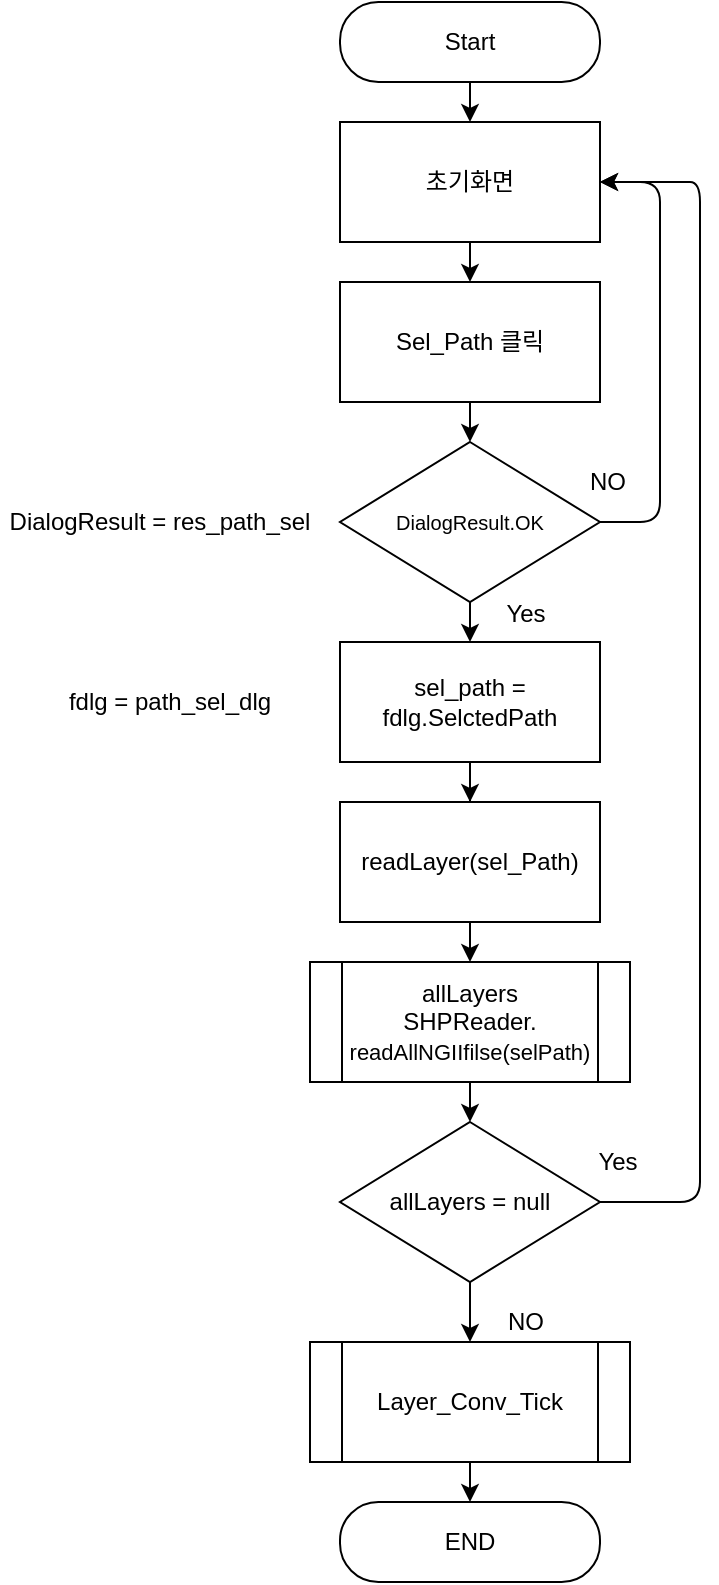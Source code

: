 <mxfile version="14.4.2" type="device"><diagram id="C5RBs43oDa-KdzZeNtuy" name="Page-1"><mxGraphModel dx="1185" dy="662" grid="1" gridSize="10" guides="1" tooltips="1" connect="1" arrows="1" fold="1" page="1" pageScale="1" pageWidth="827" pageHeight="1169" math="0" shadow="0"><root><mxCell id="WIyWlLk6GJQsqaUBKTNV-0"/><mxCell id="WIyWlLk6GJQsqaUBKTNV-1" parent="WIyWlLk6GJQsqaUBKTNV-0"/><mxCell id="26fbEeKkI61oeNImLfyG-6" style="edgeStyle=orthogonalEdgeStyle;rounded=0;orthogonalLoop=1;jettySize=auto;html=1;exitX=0.5;exitY=1;exitDx=0;exitDy=0;entryX=0.5;entryY=0;entryDx=0;entryDy=0;" edge="1" parent="WIyWlLk6GJQsqaUBKTNV-1" source="WIyWlLk6GJQsqaUBKTNV-3" target="26fbEeKkI61oeNImLfyG-2"><mxGeometry relative="1" as="geometry"/></mxCell><mxCell id="WIyWlLk6GJQsqaUBKTNV-3" value="Start" style="rounded=1;whiteSpace=wrap;html=1;fontSize=12;glass=0;strokeWidth=1;shadow=0;arcSize=48;" parent="WIyWlLk6GJQsqaUBKTNV-1" vertex="1"><mxGeometry x="280" y="80" width="130" height="40" as="geometry"/></mxCell><mxCell id="26fbEeKkI61oeNImLfyG-10" style="edgeStyle=orthogonalEdgeStyle;rounded=0;orthogonalLoop=1;jettySize=auto;html=1;exitX=0.5;exitY=1;exitDx=0;exitDy=0;entryX=0.5;entryY=0;entryDx=0;entryDy=0;" edge="1" parent="WIyWlLk6GJQsqaUBKTNV-1" source="26fbEeKkI61oeNImLfyG-2" target="26fbEeKkI61oeNImLfyG-8"><mxGeometry relative="1" as="geometry"/></mxCell><mxCell id="26fbEeKkI61oeNImLfyG-2" value="초기화면" style="rounded=0;whiteSpace=wrap;html=1;" vertex="1" parent="WIyWlLk6GJQsqaUBKTNV-1"><mxGeometry x="280" y="140" width="130" height="60" as="geometry"/></mxCell><mxCell id="26fbEeKkI61oeNImLfyG-4" value="&lt;font style=&quot;font-size: 10px&quot;&gt;DialogResult.OK&lt;br&gt;&lt;/font&gt;" style="rhombus;whiteSpace=wrap;html=1;" vertex="1" parent="WIyWlLk6GJQsqaUBKTNV-1"><mxGeometry x="280" y="300" width="130" height="80" as="geometry"/></mxCell><mxCell id="26fbEeKkI61oeNImLfyG-11" style="edgeStyle=orthogonalEdgeStyle;rounded=0;orthogonalLoop=1;jettySize=auto;html=1;exitX=0.5;exitY=1;exitDx=0;exitDy=0;entryX=0.5;entryY=0;entryDx=0;entryDy=0;" edge="1" parent="WIyWlLk6GJQsqaUBKTNV-1" source="26fbEeKkI61oeNImLfyG-8" target="26fbEeKkI61oeNImLfyG-4"><mxGeometry relative="1" as="geometry"/></mxCell><mxCell id="26fbEeKkI61oeNImLfyG-8" value="Sel_Path 클릭" style="rounded=0;whiteSpace=wrap;html=1;" vertex="1" parent="WIyWlLk6GJQsqaUBKTNV-1"><mxGeometry x="280" y="220" width="130" height="60" as="geometry"/></mxCell><mxCell id="26fbEeKkI61oeNImLfyG-14" value="NO" style="text;html=1;strokeColor=none;fillColor=none;align=center;verticalAlign=middle;whiteSpace=wrap;rounded=0;" vertex="1" parent="WIyWlLk6GJQsqaUBKTNV-1"><mxGeometry x="399" y="310" width="30" height="20" as="geometry"/></mxCell><mxCell id="26fbEeKkI61oeNImLfyG-17" value="" style="endArrow=classic;html=1;entryX=1;entryY=0.5;entryDx=0;entryDy=0;exitX=1;exitY=0.5;exitDx=0;exitDy=0;" edge="1" parent="WIyWlLk6GJQsqaUBKTNV-1" source="26fbEeKkI61oeNImLfyG-4" target="26fbEeKkI61oeNImLfyG-2"><mxGeometry width="50" height="50" relative="1" as="geometry"><mxPoint x="400" y="340" as="sourcePoint"/><mxPoint x="460" y="270" as="targetPoint"/><Array as="points"><mxPoint x="440" y="340"/><mxPoint x="440" y="170"/></Array></mxGeometry></mxCell><mxCell id="26fbEeKkI61oeNImLfyG-18" value="" style="endArrow=classic;html=1;exitX=0.5;exitY=1;exitDx=0;exitDy=0;entryX=0.5;entryY=0;entryDx=0;entryDy=0;" edge="1" parent="WIyWlLk6GJQsqaUBKTNV-1" source="26fbEeKkI61oeNImLfyG-4" target="26fbEeKkI61oeNImLfyG-19"><mxGeometry width="50" height="50" relative="1" as="geometry"><mxPoint x="410" y="380" as="sourcePoint"/><mxPoint x="344" y="400" as="targetPoint"/></mxGeometry></mxCell><mxCell id="26fbEeKkI61oeNImLfyG-24" value="" style="edgeStyle=orthogonalEdgeStyle;rounded=0;orthogonalLoop=1;jettySize=auto;html=1;" edge="1" parent="WIyWlLk6GJQsqaUBKTNV-1" source="26fbEeKkI61oeNImLfyG-19" target="26fbEeKkI61oeNImLfyG-23"><mxGeometry relative="1" as="geometry"/></mxCell><mxCell id="26fbEeKkI61oeNImLfyG-19" value="sel_path = fdlg.SelctedPath" style="rounded=0;whiteSpace=wrap;html=1;" vertex="1" parent="WIyWlLk6GJQsqaUBKTNV-1"><mxGeometry x="280" y="400" width="130" height="60" as="geometry"/></mxCell><mxCell id="26fbEeKkI61oeNImLfyG-22" value="fdlg = path_sel_dlg" style="text;html=1;strokeColor=none;fillColor=none;align=center;verticalAlign=middle;whiteSpace=wrap;rounded=0;" vertex="1" parent="WIyWlLk6GJQsqaUBKTNV-1"><mxGeometry x="130" y="420" width="130" height="20" as="geometry"/></mxCell><mxCell id="26fbEeKkI61oeNImLfyG-23" value="readLayer(sel_Path)" style="whiteSpace=wrap;html=1;rounded=0;" vertex="1" parent="WIyWlLk6GJQsqaUBKTNV-1"><mxGeometry x="280" y="480" width="130" height="60" as="geometry"/></mxCell><mxCell id="26fbEeKkI61oeNImLfyG-27" value="Yes" style="text;html=1;strokeColor=none;fillColor=none;align=center;verticalAlign=middle;whiteSpace=wrap;rounded=0;" vertex="1" parent="WIyWlLk6GJQsqaUBKTNV-1"><mxGeometry x="353" y="376" width="40" height="20" as="geometry"/></mxCell><mxCell id="26fbEeKkI61oeNImLfyG-28" value="DialogResult = res_path_sel" style="text;html=1;strokeColor=none;fillColor=none;align=center;verticalAlign=middle;whiteSpace=wrap;rounded=0;" vertex="1" parent="WIyWlLk6GJQsqaUBKTNV-1"><mxGeometry x="110" y="330" width="160" height="20" as="geometry"/></mxCell><mxCell id="26fbEeKkI61oeNImLfyG-36" style="edgeStyle=orthogonalEdgeStyle;rounded=0;orthogonalLoop=1;jettySize=auto;html=1;entryX=0.5;entryY=0;entryDx=0;entryDy=0;exitX=0.5;exitY=1;exitDx=0;exitDy=0;" edge="1" parent="WIyWlLk6GJQsqaUBKTNV-1" source="26fbEeKkI61oeNImLfyG-32" target="26fbEeKkI61oeNImLfyG-35"><mxGeometry relative="1" as="geometry"><mxPoint x="190" y="650.0" as="sourcePoint"/></mxGeometry></mxCell><mxCell id="26fbEeKkI61oeNImLfyG-32" value="allLayers&lt;br&gt;SHPReader.&lt;br&gt;&lt;font style=&quot;font-size: 11px&quot;&gt;readAllNGIIfilse(selPath)&lt;/font&gt;" style="shape=process;whiteSpace=wrap;html=1;backgroundOutline=1;" vertex="1" parent="WIyWlLk6GJQsqaUBKTNV-1"><mxGeometry x="265" y="560" width="160" height="60" as="geometry"/></mxCell><mxCell id="26fbEeKkI61oeNImLfyG-33" value="" style="endArrow=classic;html=1;exitX=0.5;exitY=1;exitDx=0;exitDy=0;" edge="1" parent="WIyWlLk6GJQsqaUBKTNV-1" source="26fbEeKkI61oeNImLfyG-23" target="26fbEeKkI61oeNImLfyG-32"><mxGeometry width="50" height="50" relative="1" as="geometry"><mxPoint x="320" y="580" as="sourcePoint"/><mxPoint x="370" y="530" as="targetPoint"/></mxGeometry></mxCell><mxCell id="26fbEeKkI61oeNImLfyG-35" value="allLayers = null" style="rhombus;whiteSpace=wrap;html=1;" vertex="1" parent="WIyWlLk6GJQsqaUBKTNV-1"><mxGeometry x="280" y="640" width="130" height="80" as="geometry"/></mxCell><mxCell id="26fbEeKkI61oeNImLfyG-38" value="" style="endArrow=classic;html=1;entryX=1;entryY=0.5;entryDx=0;entryDy=0;exitX=1;exitY=0.5;exitDx=0;exitDy=0;" edge="1" parent="WIyWlLk6GJQsqaUBKTNV-1" source="26fbEeKkI61oeNImLfyG-35" target="26fbEeKkI61oeNImLfyG-2"><mxGeometry width="50" height="50" relative="1" as="geometry"><mxPoint x="450" y="760" as="sourcePoint"/><mxPoint x="340" y="680" as="targetPoint"/><Array as="points"><mxPoint x="460" y="680"/><mxPoint x="460" y="170"/><mxPoint x="450" y="170"/></Array></mxGeometry></mxCell><mxCell id="26fbEeKkI61oeNImLfyG-39" value="NO" style="text;html=1;strokeColor=none;fillColor=none;align=center;verticalAlign=middle;whiteSpace=wrap;rounded=0;" vertex="1" parent="WIyWlLk6GJQsqaUBKTNV-1"><mxGeometry x="358" y="730" width="30" height="20" as="geometry"/></mxCell><mxCell id="26fbEeKkI61oeNImLfyG-40" value="Yes" style="text;html=1;strokeColor=none;fillColor=none;align=center;verticalAlign=middle;whiteSpace=wrap;rounded=0;" vertex="1" parent="WIyWlLk6GJQsqaUBKTNV-1"><mxGeometry x="399" y="650" width="40" height="20" as="geometry"/></mxCell><mxCell id="26fbEeKkI61oeNImLfyG-42" value="" style="endArrow=classic;html=1;exitX=0.5;exitY=1;exitDx=0;exitDy=0;" edge="1" parent="WIyWlLk6GJQsqaUBKTNV-1" source="26fbEeKkI61oeNImLfyG-35"><mxGeometry width="50" height="50" relative="1" as="geometry"><mxPoint x="560" y="520" as="sourcePoint"/><mxPoint x="345" y="750" as="targetPoint"/></mxGeometry></mxCell><mxCell id="26fbEeKkI61oeNImLfyG-44" value="Layer_Conv_Tick" style="shape=process;whiteSpace=wrap;html=1;backgroundOutline=1;" vertex="1" parent="WIyWlLk6GJQsqaUBKTNV-1"><mxGeometry x="265" y="750" width="160" height="60" as="geometry"/></mxCell><mxCell id="26fbEeKkI61oeNImLfyG-46" value="END" style="rounded=1;whiteSpace=wrap;html=1;fontSize=12;glass=0;strokeWidth=1;shadow=0;arcSize=48;" vertex="1" parent="WIyWlLk6GJQsqaUBKTNV-1"><mxGeometry x="280" y="830" width="130" height="40" as="geometry"/></mxCell><mxCell id="26fbEeKkI61oeNImLfyG-47" value="" style="endArrow=classic;html=1;exitX=0.5;exitY=1;exitDx=0;exitDy=0;entryX=0.5;entryY=0;entryDx=0;entryDy=0;" edge="1" parent="WIyWlLk6GJQsqaUBKTNV-1" source="26fbEeKkI61oeNImLfyG-44" target="26fbEeKkI61oeNImLfyG-46"><mxGeometry width="50" height="50" relative="1" as="geometry"><mxPoint x="450" y="720" as="sourcePoint"/><mxPoint x="500" y="670" as="targetPoint"/></mxGeometry></mxCell></root></mxGraphModel></diagram></mxfile>